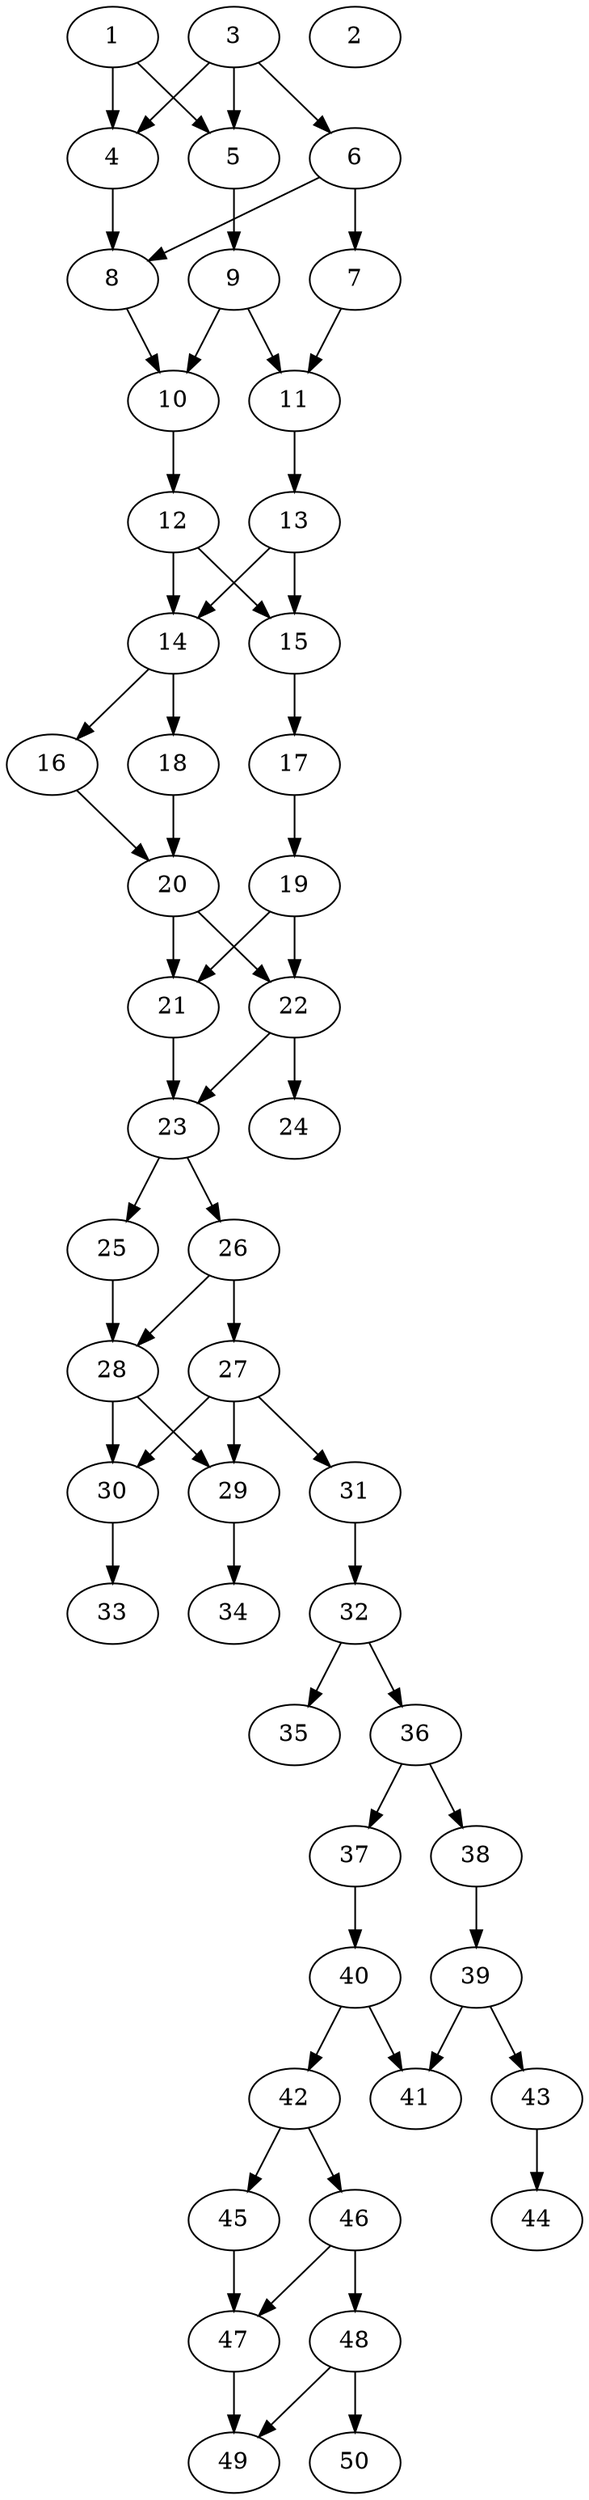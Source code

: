 // DAG automatically generated by daggen at Thu Oct  3 14:07:56 2019
// ./daggen --dot -n 50 --ccr 0.3 --fat 0.3 --regular 0.7 --density 0.7 --mindata 5242880 --maxdata 52428800 
digraph G {
  1 [size="151278933", alpha="0.18", expect_size="45383680"] 
  1 -> 4 [size ="45383680"]
  1 -> 5 [size ="45383680"]
  2 [size="61832533", alpha="0.06", expect_size="18549760"] 
  3 [size="171567787", alpha="0.13", expect_size="51470336"] 
  3 -> 4 [size ="51470336"]
  3 -> 5 [size ="51470336"]
  3 -> 6 [size ="51470336"]
  4 [size="82281813", alpha="0.09", expect_size="24684544"] 
  4 -> 8 [size ="24684544"]
  5 [size="167277227", alpha="0.14", expect_size="50183168"] 
  5 -> 9 [size ="50183168"]
  6 [size="43960320", alpha="0.15", expect_size="13188096"] 
  6 -> 7 [size ="13188096"]
  6 -> 8 [size ="13188096"]
  7 [size="98744320", alpha="0.04", expect_size="29623296"] 
  7 -> 11 [size ="29623296"]
  8 [size="134301013", alpha="0.17", expect_size="40290304"] 
  8 -> 10 [size ="40290304"]
  9 [size="21439147", alpha="0.02", expect_size="6431744"] 
  9 -> 10 [size ="6431744"]
  9 -> 11 [size ="6431744"]
  10 [size="121398613", alpha="0.04", expect_size="36419584"] 
  10 -> 12 [size ="36419584"]
  11 [size="88896853", alpha="0.13", expect_size="26669056"] 
  11 -> 13 [size ="26669056"]
  12 [size="69621760", alpha="0.00", expect_size="20886528"] 
  12 -> 14 [size ="20886528"]
  12 -> 15 [size ="20886528"]
  13 [size="119647573", alpha="0.17", expect_size="35894272"] 
  13 -> 14 [size ="35894272"]
  13 -> 15 [size ="35894272"]
  14 [size="62877013", alpha="0.10", expect_size="18863104"] 
  14 -> 16 [size ="18863104"]
  14 -> 18 [size ="18863104"]
  15 [size="135823360", alpha="0.12", expect_size="40747008"] 
  15 -> 17 [size ="40747008"]
  16 [size="89924267", alpha="0.12", expect_size="26977280"] 
  16 -> 20 [size ="26977280"]
  17 [size="46902613", alpha="0.15", expect_size="14070784"] 
  17 -> 19 [size ="14070784"]
  18 [size="75451733", alpha="0.14", expect_size="22635520"] 
  18 -> 20 [size ="22635520"]
  19 [size="55173120", alpha="0.17", expect_size="16551936"] 
  19 -> 21 [size ="16551936"]
  19 -> 22 [size ="16551936"]
  20 [size="69949440", alpha="0.14", expect_size="20984832"] 
  20 -> 21 [size ="20984832"]
  20 -> 22 [size ="20984832"]
  21 [size="104557227", alpha="0.08", expect_size="31367168"] 
  21 -> 23 [size ="31367168"]
  22 [size="46015147", alpha="0.07", expect_size="13804544"] 
  22 -> 23 [size ="13804544"]
  22 -> 24 [size ="13804544"]
  23 [size="48909653", alpha="0.07", expect_size="14672896"] 
  23 -> 25 [size ="14672896"]
  23 -> 26 [size ="14672896"]
  24 [size="28931413", alpha="0.14", expect_size="8679424"] 
  25 [size="110844587", alpha="0.01", expect_size="33253376"] 
  25 -> 28 [size ="33253376"]
  26 [size="50380800", alpha="0.11", expect_size="15114240"] 
  26 -> 27 [size ="15114240"]
  26 -> 28 [size ="15114240"]
  27 [size="144575147", alpha="0.11", expect_size="43372544"] 
  27 -> 29 [size ="43372544"]
  27 -> 30 [size ="43372544"]
  27 -> 31 [size ="43372544"]
  28 [size="107113813", alpha="0.06", expect_size="32134144"] 
  28 -> 29 [size ="32134144"]
  28 -> 30 [size ="32134144"]
  29 [size="61160107", alpha="0.02", expect_size="18348032"] 
  29 -> 34 [size ="18348032"]
  30 [size="33665707", alpha="0.11", expect_size="10099712"] 
  30 -> 33 [size ="10099712"]
  31 [size="140499627", alpha="0.09", expect_size="42149888"] 
  31 -> 32 [size ="42149888"]
  32 [size="43612160", alpha="0.14", expect_size="13083648"] 
  32 -> 35 [size ="13083648"]
  32 -> 36 [size ="13083648"]
  33 [size="101928960", alpha="0.11", expect_size="30578688"] 
  34 [size="154972160", alpha="0.15", expect_size="46491648"] 
  35 [size="110267733", alpha="0.13", expect_size="33080320"] 
  36 [size="117609813", alpha="0.01", expect_size="35282944"] 
  36 -> 37 [size ="35282944"]
  36 -> 38 [size ="35282944"]
  37 [size="46206293", alpha="0.12", expect_size="13861888"] 
  37 -> 40 [size ="13861888"]
  38 [size="134608213", alpha="0.11", expect_size="40382464"] 
  38 -> 39 [size ="40382464"]
  39 [size="27784533", alpha="0.14", expect_size="8335360"] 
  39 -> 41 [size ="8335360"]
  39 -> 43 [size ="8335360"]
  40 [size="44270933", alpha="0.04", expect_size="13281280"] 
  40 -> 41 [size ="13281280"]
  40 -> 42 [size ="13281280"]
  41 [size="130713600", alpha="0.06", expect_size="39214080"] 
  42 [size="43953493", alpha="0.11", expect_size="13186048"] 
  42 -> 45 [size ="13186048"]
  42 -> 46 [size ="13186048"]
  43 [size="150712320", alpha="0.20", expect_size="45213696"] 
  43 -> 44 [size ="45213696"]
  44 [size="81302187", alpha="0.10", expect_size="24390656"] 
  45 [size="38417067", alpha="0.12", expect_size="11525120"] 
  45 -> 47 [size ="11525120"]
  46 [size="140404053", alpha="0.19", expect_size="42121216"] 
  46 -> 47 [size ="42121216"]
  46 -> 48 [size ="42121216"]
  47 [size="145134933", alpha="0.01", expect_size="43540480"] 
  47 -> 49 [size ="43540480"]
  48 [size="82042880", alpha="0.15", expect_size="24612864"] 
  48 -> 49 [size ="24612864"]
  48 -> 50 [size ="24612864"]
  49 [size="166389760", alpha="0.15", expect_size="49916928"] 
  50 [size="121303040", alpha="0.16", expect_size="36390912"] 
}
